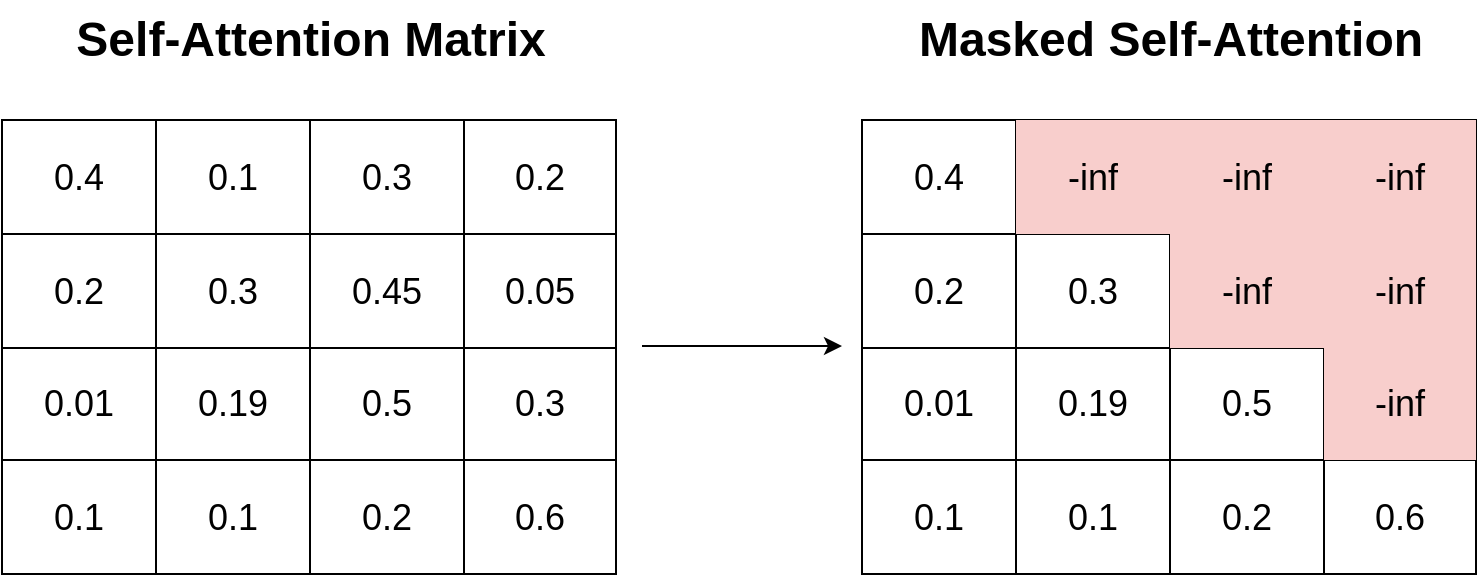 <mxfile version="20.3.0" type="device"><diagram id="GE6JprUAAOE6ryGmKadE" name="Page-1"><mxGraphModel dx="1038" dy="649" grid="1" gridSize="10" guides="1" tooltips="1" connect="1" arrows="1" fold="1" page="1" pageScale="1" pageWidth="850" pageHeight="1100" math="0" shadow="0"><root><mxCell id="0"/><mxCell id="1" parent="0"/><mxCell id="54zEyHIQFAZfchAw-d8s-1" value="" style="shape=table;html=1;whiteSpace=wrap;startSize=0;container=1;collapsible=0;childLayout=tableLayout;fontStyle=1;fontSize=20;" parent="1" vertex="1"><mxGeometry x="40" y="140" width="307" height="227" as="geometry"/></mxCell><mxCell id="54zEyHIQFAZfchAw-d8s-20" style="shape=tableRow;horizontal=0;startSize=0;swimlaneHead=0;swimlaneBody=0;top=0;left=0;bottom=0;right=0;collapsible=0;dropTarget=0;fillColor=none;points=[[0,0.5],[1,0.5]];portConstraint=eastwest;" parent="54zEyHIQFAZfchAw-d8s-1" vertex="1"><mxGeometry width="307" height="57" as="geometry"/></mxCell><mxCell id="54zEyHIQFAZfchAw-d8s-21" value="0.4" style="shape=partialRectangle;html=1;whiteSpace=wrap;connectable=0;fillColor=none;top=0;left=0;bottom=0;right=0;overflow=hidden;fontSize=18;" parent="54zEyHIQFAZfchAw-d8s-20" vertex="1"><mxGeometry width="77" height="57" as="geometry"><mxRectangle width="77" height="57" as="alternateBounds"/></mxGeometry></mxCell><mxCell id="54zEyHIQFAZfchAw-d8s-22" value="0.1" style="shape=partialRectangle;html=1;whiteSpace=wrap;connectable=0;fillColor=none;top=0;left=0;bottom=0;right=0;overflow=hidden;fontSize=18;" parent="54zEyHIQFAZfchAw-d8s-20" vertex="1"><mxGeometry x="77" width="77" height="57" as="geometry"><mxRectangle width="77" height="57" as="alternateBounds"/></mxGeometry></mxCell><mxCell id="54zEyHIQFAZfchAw-d8s-23" value="0.3" style="shape=partialRectangle;html=1;whiteSpace=wrap;connectable=0;fillColor=none;top=0;left=0;bottom=0;right=0;overflow=hidden;fontSize=18;" parent="54zEyHIQFAZfchAw-d8s-20" vertex="1"><mxGeometry x="154" width="77" height="57" as="geometry"><mxRectangle width="77" height="57" as="alternateBounds"/></mxGeometry></mxCell><mxCell id="54zEyHIQFAZfchAw-d8s-24" value="0.2" style="shape=partialRectangle;html=1;whiteSpace=wrap;connectable=0;fillColor=none;top=0;left=0;bottom=0;right=0;overflow=hidden;fontSize=18;" parent="54zEyHIQFAZfchAw-d8s-20" vertex="1"><mxGeometry x="231" width="76" height="57" as="geometry"><mxRectangle width="76" height="57" as="alternateBounds"/></mxGeometry></mxCell><mxCell id="54zEyHIQFAZfchAw-d8s-2" value="" style="shape=tableRow;horizontal=0;startSize=0;swimlaneHead=0;swimlaneBody=0;top=0;left=0;bottom=0;right=0;collapsible=0;dropTarget=0;fillColor=none;points=[[0,0.5],[1,0.5]];portConstraint=eastwest;" parent="54zEyHIQFAZfchAw-d8s-1" vertex="1"><mxGeometry y="57" width="307" height="57" as="geometry"/></mxCell><mxCell id="54zEyHIQFAZfchAw-d8s-17" value="0.2" style="shape=partialRectangle;html=1;whiteSpace=wrap;connectable=0;fillColor=none;top=0;left=0;bottom=0;right=0;overflow=hidden;fontSize=18;" parent="54zEyHIQFAZfchAw-d8s-2" vertex="1"><mxGeometry width="77" height="57" as="geometry"><mxRectangle width="77" height="57" as="alternateBounds"/></mxGeometry></mxCell><mxCell id="54zEyHIQFAZfchAw-d8s-14" value="0.3" style="shape=partialRectangle;html=1;whiteSpace=wrap;connectable=0;fillColor=none;top=0;left=0;bottom=0;right=0;overflow=hidden;fontSize=18;" parent="54zEyHIQFAZfchAw-d8s-2" vertex="1"><mxGeometry x="77" width="77" height="57" as="geometry"><mxRectangle width="77" height="57" as="alternateBounds"/></mxGeometry></mxCell><mxCell id="54zEyHIQFAZfchAw-d8s-3" value="0.45" style="shape=partialRectangle;html=1;whiteSpace=wrap;connectable=0;fillColor=none;top=0;left=0;bottom=0;right=0;overflow=hidden;fontSize=18;" parent="54zEyHIQFAZfchAw-d8s-2" vertex="1"><mxGeometry x="154" width="77" height="57" as="geometry"><mxRectangle width="77" height="57" as="alternateBounds"/></mxGeometry></mxCell><mxCell id="54zEyHIQFAZfchAw-d8s-4" value="0.05" style="shape=partialRectangle;html=1;whiteSpace=wrap;connectable=0;fillColor=none;top=0;left=0;bottom=0;right=0;overflow=hidden;fontSize=18;" parent="54zEyHIQFAZfchAw-d8s-2" vertex="1"><mxGeometry x="231" width="76" height="57" as="geometry"><mxRectangle width="76" height="57" as="alternateBounds"/></mxGeometry></mxCell><mxCell id="54zEyHIQFAZfchAw-d8s-6" value="" style="shape=tableRow;horizontal=0;startSize=0;swimlaneHead=0;swimlaneBody=0;top=0;left=0;bottom=0;right=0;collapsible=0;dropTarget=0;fillColor=none;points=[[0,0.5],[1,0.5]];portConstraint=eastwest;" parent="54zEyHIQFAZfchAw-d8s-1" vertex="1"><mxGeometry y="114" width="307" height="56" as="geometry"/></mxCell><mxCell id="54zEyHIQFAZfchAw-d8s-18" value="0.01" style="shape=partialRectangle;html=1;whiteSpace=wrap;connectable=0;fillColor=none;top=0;left=0;bottom=0;right=0;overflow=hidden;fontSize=18;" parent="54zEyHIQFAZfchAw-d8s-6" vertex="1"><mxGeometry width="77" height="56" as="geometry"><mxRectangle width="77" height="56" as="alternateBounds"/></mxGeometry></mxCell><mxCell id="54zEyHIQFAZfchAw-d8s-15" value="0.19" style="shape=partialRectangle;html=1;whiteSpace=wrap;connectable=0;fillColor=none;top=0;left=0;bottom=0;right=0;overflow=hidden;fontSize=18;" parent="54zEyHIQFAZfchAw-d8s-6" vertex="1"><mxGeometry x="77" width="77" height="56" as="geometry"><mxRectangle width="77" height="56" as="alternateBounds"/></mxGeometry></mxCell><mxCell id="54zEyHIQFAZfchAw-d8s-7" value="0.5" style="shape=partialRectangle;html=1;whiteSpace=wrap;connectable=0;fillColor=none;top=0;left=0;bottom=0;right=0;overflow=hidden;fontSize=18;" parent="54zEyHIQFAZfchAw-d8s-6" vertex="1"><mxGeometry x="154" width="77" height="56" as="geometry"><mxRectangle width="77" height="56" as="alternateBounds"/></mxGeometry></mxCell><mxCell id="54zEyHIQFAZfchAw-d8s-8" value="0.3" style="shape=partialRectangle;html=1;whiteSpace=wrap;connectable=0;fillColor=none;top=0;left=0;bottom=0;right=0;overflow=hidden;fontSize=18;" parent="54zEyHIQFAZfchAw-d8s-6" vertex="1"><mxGeometry x="231" width="76" height="56" as="geometry"><mxRectangle width="76" height="56" as="alternateBounds"/></mxGeometry></mxCell><mxCell id="54zEyHIQFAZfchAw-d8s-10" value="" style="shape=tableRow;horizontal=0;startSize=0;swimlaneHead=0;swimlaneBody=0;top=0;left=0;bottom=0;right=0;collapsible=0;dropTarget=0;fillColor=none;points=[[0,0.5],[1,0.5]];portConstraint=eastwest;" parent="54zEyHIQFAZfchAw-d8s-1" vertex="1"><mxGeometry y="170" width="307" height="57" as="geometry"/></mxCell><mxCell id="54zEyHIQFAZfchAw-d8s-19" value="0.1" style="shape=partialRectangle;html=1;whiteSpace=wrap;connectable=0;fillColor=none;top=0;left=0;bottom=0;right=0;overflow=hidden;fontSize=18;" parent="54zEyHIQFAZfchAw-d8s-10" vertex="1"><mxGeometry width="77" height="57" as="geometry"><mxRectangle width="77" height="57" as="alternateBounds"/></mxGeometry></mxCell><mxCell id="54zEyHIQFAZfchAw-d8s-16" value="0.1" style="shape=partialRectangle;html=1;whiteSpace=wrap;connectable=0;fillColor=none;top=0;left=0;bottom=0;right=0;overflow=hidden;fontSize=18;" parent="54zEyHIQFAZfchAw-d8s-10" vertex="1"><mxGeometry x="77" width="77" height="57" as="geometry"><mxRectangle width="77" height="57" as="alternateBounds"/></mxGeometry></mxCell><mxCell id="54zEyHIQFAZfchAw-d8s-11" value="0.2" style="shape=partialRectangle;html=1;whiteSpace=wrap;connectable=0;fillColor=none;top=0;left=0;bottom=0;right=0;overflow=hidden;fontSize=18;" parent="54zEyHIQFAZfchAw-d8s-10" vertex="1"><mxGeometry x="154" width="77" height="57" as="geometry"><mxRectangle width="77" height="57" as="alternateBounds"/></mxGeometry></mxCell><mxCell id="54zEyHIQFAZfchAw-d8s-12" value="0.6" style="shape=partialRectangle;html=1;whiteSpace=wrap;connectable=0;fillColor=none;top=0;left=0;bottom=0;right=0;overflow=hidden;fontSize=18;" parent="54zEyHIQFAZfchAw-d8s-10" vertex="1"><mxGeometry x="231" width="76" height="57" as="geometry"><mxRectangle width="76" height="57" as="alternateBounds"/></mxGeometry></mxCell><mxCell id="54zEyHIQFAZfchAw-d8s-25" value="" style="shape=table;html=1;whiteSpace=wrap;startSize=0;container=1;collapsible=0;childLayout=tableLayout;fontStyle=1;fontSize=20;" parent="1" vertex="1"><mxGeometry x="470" y="140" width="307" height="227" as="geometry"/></mxCell><mxCell id="54zEyHIQFAZfchAw-d8s-26" style="shape=tableRow;horizontal=0;startSize=0;swimlaneHead=0;swimlaneBody=0;top=0;left=0;bottom=0;right=0;collapsible=0;dropTarget=0;fillColor=none;points=[[0,0.5],[1,0.5]];portConstraint=eastwest;" parent="54zEyHIQFAZfchAw-d8s-25" vertex="1"><mxGeometry width="307" height="57" as="geometry"/></mxCell><mxCell id="54zEyHIQFAZfchAw-d8s-27" value="0.4" style="shape=partialRectangle;html=1;whiteSpace=wrap;connectable=0;fillColor=none;top=0;left=0;bottom=0;right=0;overflow=hidden;fontSize=18;" parent="54zEyHIQFAZfchAw-d8s-26" vertex="1"><mxGeometry width="77" height="57" as="geometry"><mxRectangle width="77" height="57" as="alternateBounds"/></mxGeometry></mxCell><mxCell id="54zEyHIQFAZfchAw-d8s-28" value="-inf" style="shape=partialRectangle;html=1;whiteSpace=wrap;connectable=0;fillColor=#f8cecc;top=0;left=0;bottom=0;right=0;overflow=hidden;strokeColor=default;fontSize=18;strokeWidth=1;fillStyle=solid;" parent="54zEyHIQFAZfchAw-d8s-26" vertex="1"><mxGeometry x="77" width="77" height="57" as="geometry"><mxRectangle width="77" height="57" as="alternateBounds"/></mxGeometry></mxCell><mxCell id="54zEyHIQFAZfchAw-d8s-29" value="-inf" style="shape=partialRectangle;html=1;whiteSpace=wrap;connectable=0;fillColor=#f8cecc;top=0;left=0;bottom=0;right=0;overflow=hidden;strokeColor=#b85450;fontSize=18;fillStyle=solid;shadow=0;" parent="54zEyHIQFAZfchAw-d8s-26" vertex="1"><mxGeometry x="154" width="77" height="57" as="geometry"><mxRectangle width="77" height="57" as="alternateBounds"/></mxGeometry></mxCell><mxCell id="54zEyHIQFAZfchAw-d8s-30" value="-inf" style="shape=partialRectangle;html=1;whiteSpace=wrap;connectable=0;fillColor=#f8cecc;top=0;left=0;bottom=0;right=0;overflow=hidden;strokeColor=#b85450;fontSize=18;fillStyle=solid;" parent="54zEyHIQFAZfchAw-d8s-26" vertex="1"><mxGeometry x="231" width="76" height="57" as="geometry"><mxRectangle width="76" height="57" as="alternateBounds"/></mxGeometry></mxCell><mxCell id="54zEyHIQFAZfchAw-d8s-31" value="" style="shape=tableRow;horizontal=0;startSize=0;swimlaneHead=0;swimlaneBody=0;top=0;left=0;bottom=0;right=0;collapsible=0;dropTarget=0;fillColor=none;points=[[0,0.5],[1,0.5]];portConstraint=eastwest;" parent="54zEyHIQFAZfchAw-d8s-25" vertex="1"><mxGeometry y="57" width="307" height="57" as="geometry"/></mxCell><mxCell id="54zEyHIQFAZfchAw-d8s-32" value="0.2" style="shape=partialRectangle;html=1;whiteSpace=wrap;connectable=0;fillColor=none;top=0;left=0;bottom=0;right=0;overflow=hidden;fontSize=18;" parent="54zEyHIQFAZfchAw-d8s-31" vertex="1"><mxGeometry width="77" height="57" as="geometry"><mxRectangle width="77" height="57" as="alternateBounds"/></mxGeometry></mxCell><mxCell id="54zEyHIQFAZfchAw-d8s-33" value="0.3" style="shape=partialRectangle;html=1;whiteSpace=wrap;connectable=0;fillColor=none;top=0;left=0;bottom=0;right=0;overflow=hidden;fontSize=18;" parent="54zEyHIQFAZfchAw-d8s-31" vertex="1"><mxGeometry x="77" width="77" height="57" as="geometry"><mxRectangle width="77" height="57" as="alternateBounds"/></mxGeometry></mxCell><mxCell id="54zEyHIQFAZfchAw-d8s-34" value="-inf" style="shape=partialRectangle;html=1;whiteSpace=wrap;connectable=0;fillColor=#f8cecc;top=0;left=0;bottom=0;right=0;overflow=hidden;strokeColor=#b85450;fontSize=18;fillStyle=solid;" parent="54zEyHIQFAZfchAw-d8s-31" vertex="1"><mxGeometry x="154" width="77" height="57" as="geometry"><mxRectangle width="77" height="57" as="alternateBounds"/></mxGeometry></mxCell><mxCell id="54zEyHIQFAZfchAw-d8s-35" value="-inf" style="shape=partialRectangle;html=1;whiteSpace=wrap;connectable=0;fillColor=#f8cecc;top=0;left=0;bottom=0;right=0;overflow=hidden;strokeColor=#b85450;fontSize=18;fillStyle=solid;" parent="54zEyHIQFAZfchAw-d8s-31" vertex="1"><mxGeometry x="231" width="76" height="57" as="geometry"><mxRectangle width="76" height="57" as="alternateBounds"/></mxGeometry></mxCell><mxCell id="54zEyHIQFAZfchAw-d8s-36" value="" style="shape=tableRow;horizontal=0;startSize=0;swimlaneHead=0;swimlaneBody=0;top=0;left=0;bottom=0;right=0;collapsible=0;dropTarget=0;fillColor=none;points=[[0,0.5],[1,0.5]];portConstraint=eastwest;" parent="54zEyHIQFAZfchAw-d8s-25" vertex="1"><mxGeometry y="114" width="307" height="56" as="geometry"/></mxCell><mxCell id="54zEyHIQFAZfchAw-d8s-37" value="0.01" style="shape=partialRectangle;html=1;whiteSpace=wrap;connectable=0;fillColor=none;top=0;left=0;bottom=0;right=0;overflow=hidden;fontSize=18;" parent="54zEyHIQFAZfchAw-d8s-36" vertex="1"><mxGeometry width="77" height="56" as="geometry"><mxRectangle width="77" height="56" as="alternateBounds"/></mxGeometry></mxCell><mxCell id="54zEyHIQFAZfchAw-d8s-38" value="0.19" style="shape=partialRectangle;html=1;whiteSpace=wrap;connectable=0;fillColor=none;top=0;left=0;bottom=0;right=0;overflow=hidden;fontSize=18;" parent="54zEyHIQFAZfchAw-d8s-36" vertex="1"><mxGeometry x="77" width="77" height="56" as="geometry"><mxRectangle width="77" height="56" as="alternateBounds"/></mxGeometry></mxCell><mxCell id="54zEyHIQFAZfchAw-d8s-39" value="0.5" style="shape=partialRectangle;html=1;whiteSpace=wrap;connectable=0;fillColor=none;top=0;left=0;bottom=0;right=0;overflow=hidden;fontSize=18;" parent="54zEyHIQFAZfchAw-d8s-36" vertex="1"><mxGeometry x="154" width="77" height="56" as="geometry"><mxRectangle width="77" height="56" as="alternateBounds"/></mxGeometry></mxCell><mxCell id="54zEyHIQFAZfchAw-d8s-40" value="-inf" style="shape=partialRectangle;html=1;whiteSpace=wrap;connectable=0;fillColor=#f8cecc;top=0;left=0;bottom=0;right=0;overflow=hidden;strokeColor=#b85450;fontSize=18;fillStyle=solid;" parent="54zEyHIQFAZfchAw-d8s-36" vertex="1"><mxGeometry x="231" width="76" height="56" as="geometry"><mxRectangle width="76" height="56" as="alternateBounds"/></mxGeometry></mxCell><mxCell id="54zEyHIQFAZfchAw-d8s-41" value="" style="shape=tableRow;horizontal=0;startSize=0;swimlaneHead=0;swimlaneBody=0;top=0;left=0;bottom=0;right=0;collapsible=0;dropTarget=0;fillColor=none;points=[[0,0.5],[1,0.5]];portConstraint=eastwest;" parent="54zEyHIQFAZfchAw-d8s-25" vertex="1"><mxGeometry y="170" width="307" height="57" as="geometry"/></mxCell><mxCell id="54zEyHIQFAZfchAw-d8s-42" value="0.1" style="shape=partialRectangle;html=1;whiteSpace=wrap;connectable=0;fillColor=none;top=0;left=0;bottom=0;right=0;overflow=hidden;fontSize=18;" parent="54zEyHIQFAZfchAw-d8s-41" vertex="1"><mxGeometry width="77" height="57" as="geometry"><mxRectangle width="77" height="57" as="alternateBounds"/></mxGeometry></mxCell><mxCell id="54zEyHIQFAZfchAw-d8s-43" value="0.1" style="shape=partialRectangle;html=1;whiteSpace=wrap;connectable=0;fillColor=none;top=0;left=0;bottom=0;right=0;overflow=hidden;fontSize=18;" parent="54zEyHIQFAZfchAw-d8s-41" vertex="1"><mxGeometry x="77" width="77" height="57" as="geometry"><mxRectangle width="77" height="57" as="alternateBounds"/></mxGeometry></mxCell><mxCell id="54zEyHIQFAZfchAw-d8s-44" value="0.2" style="shape=partialRectangle;html=1;whiteSpace=wrap;connectable=0;fillColor=none;top=0;left=0;bottom=0;right=0;overflow=hidden;fontSize=18;" parent="54zEyHIQFAZfchAw-d8s-41" vertex="1"><mxGeometry x="154" width="77" height="57" as="geometry"><mxRectangle width="77" height="57" as="alternateBounds"/></mxGeometry></mxCell><mxCell id="54zEyHIQFAZfchAw-d8s-45" value="0.6" style="shape=partialRectangle;html=1;whiteSpace=wrap;connectable=0;fillColor=none;top=0;left=0;bottom=0;right=0;overflow=hidden;fontSize=18;" parent="54zEyHIQFAZfchAw-d8s-41" vertex="1"><mxGeometry x="231" width="76" height="57" as="geometry"><mxRectangle width="76" height="57" as="alternateBounds"/></mxGeometry></mxCell><mxCell id="54zEyHIQFAZfchAw-d8s-46" value="" style="endArrow=classic;html=1;rounded=0;" parent="1" edge="1"><mxGeometry width="50" height="50" relative="1" as="geometry"><mxPoint x="360" y="253" as="sourcePoint"/><mxPoint x="460" y="253" as="targetPoint"/></mxGeometry></mxCell><mxCell id="54zEyHIQFAZfchAw-d8s-107" value="Self-Attention Matrix" style="text;strokeColor=none;fillColor=none;html=1;fontSize=24;fontStyle=1;verticalAlign=middle;align=center;" parent="1" vertex="1"><mxGeometry x="143.5" y="80" width="100" height="40" as="geometry"/></mxCell><mxCell id="54zEyHIQFAZfchAw-d8s-108" value="Masked Self-Attention" style="text;strokeColor=none;fillColor=none;html=1;fontSize=24;fontStyle=1;verticalAlign=middle;align=center;" parent="1" vertex="1"><mxGeometry x="515.25" y="80" width="216.5" height="40" as="geometry"/></mxCell></root></mxGraphModel></diagram></mxfile>